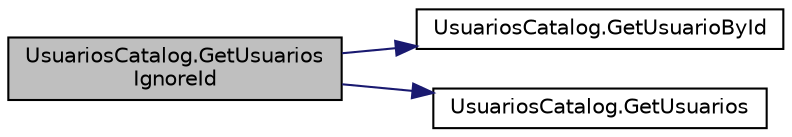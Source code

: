 digraph "UsuariosCatalog.GetUsuariosIgnoreId"
{
 // INTERACTIVE_SVG=YES
 // LATEX_PDF_SIZE
  edge [fontname="Helvetica",fontsize="10",labelfontname="Helvetica",labelfontsize="10"];
  node [fontname="Helvetica",fontsize="10",shape=record];
  rankdir="LR";
  Node1 [label="UsuariosCatalog.GetUsuarios\lIgnoreId",height=0.2,width=0.4,color="black", fillcolor="grey75", style="filled", fontcolor="black",tooltip="Método para obtener Usuario por id."];
  Node1 -> Node2 [color="midnightblue",fontsize="10",style="solid",fontname="Helvetica"];
  Node2 [label="UsuariosCatalog.GetUsuarioById",height=0.2,width=0.4,color="black", fillcolor="white", style="filled",URL="$classUsuariosCatalog.html#a40f4e36ee8901b8b286068b7eff0547c",tooltip="Método para obtener OfertaDeServicio por id."];
  Node1 -> Node3 [color="midnightblue",fontsize="10",style="solid",fontname="Helvetica"];
  Node3 [label="UsuariosCatalog.GetUsuarios",height=0.2,width=0.4,color="black", fillcolor="white", style="filled",URL="$classUsuariosCatalog.html#a8e094f4767408bb913048cda08568886",tooltip="Método para conocer los usuarios."];
}
